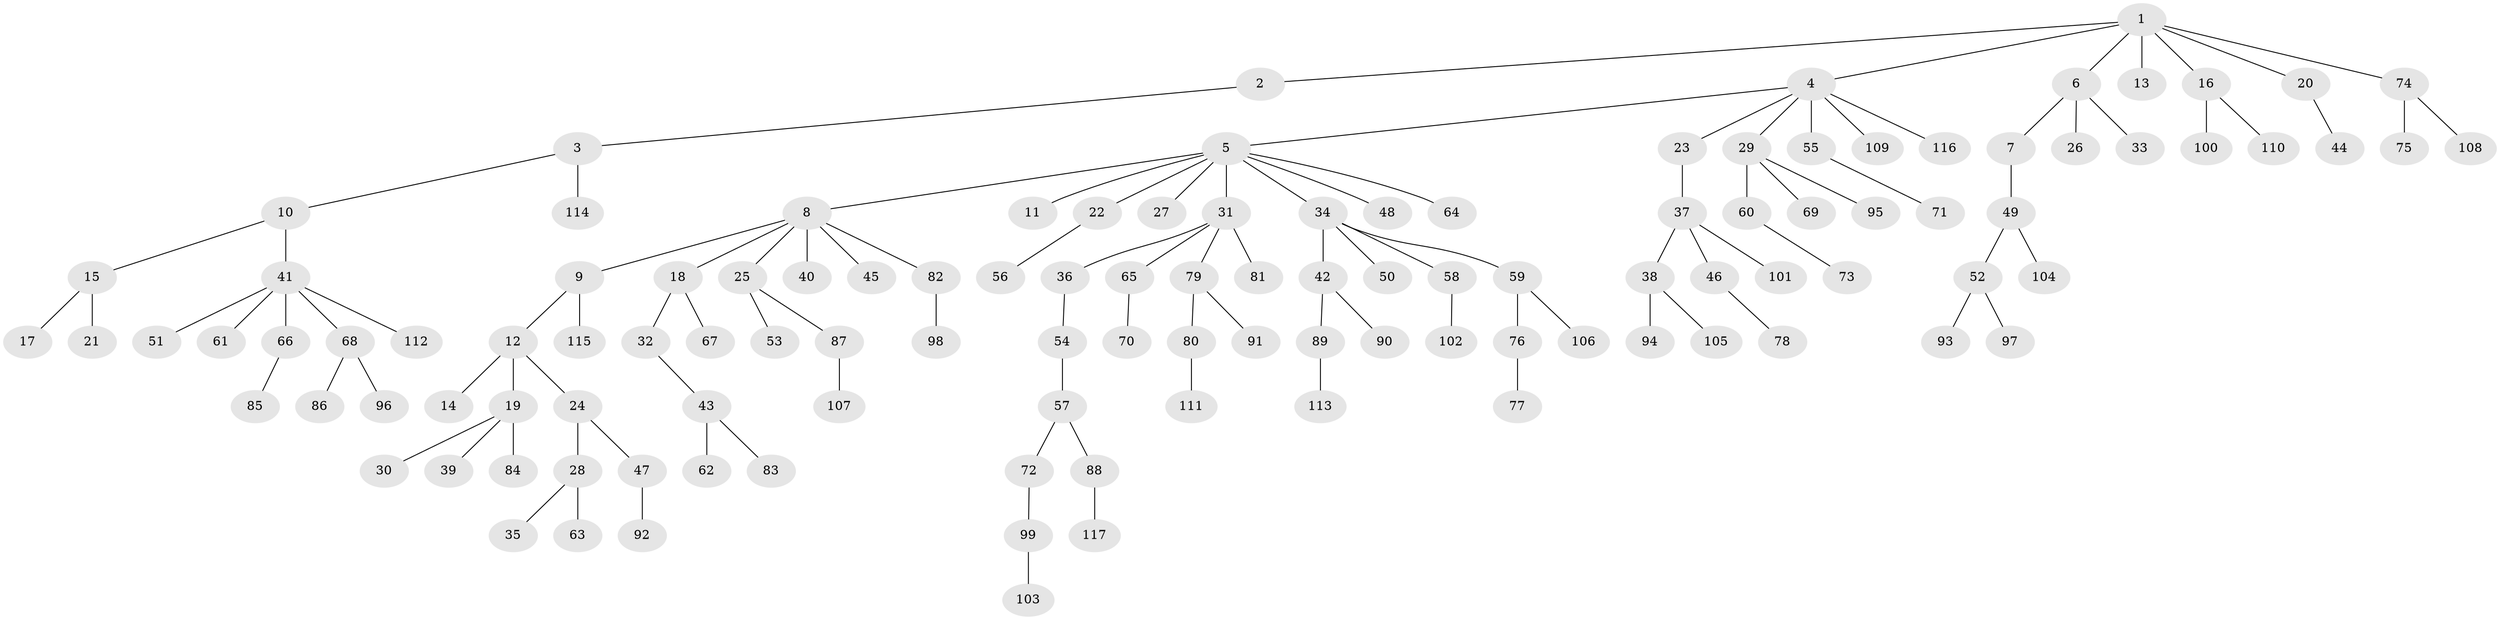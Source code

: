 // Generated by graph-tools (version 1.1) at 2025/11/02/27/25 16:11:27]
// undirected, 117 vertices, 116 edges
graph export_dot {
graph [start="1"]
  node [color=gray90,style=filled];
  1;
  2;
  3;
  4;
  5;
  6;
  7;
  8;
  9;
  10;
  11;
  12;
  13;
  14;
  15;
  16;
  17;
  18;
  19;
  20;
  21;
  22;
  23;
  24;
  25;
  26;
  27;
  28;
  29;
  30;
  31;
  32;
  33;
  34;
  35;
  36;
  37;
  38;
  39;
  40;
  41;
  42;
  43;
  44;
  45;
  46;
  47;
  48;
  49;
  50;
  51;
  52;
  53;
  54;
  55;
  56;
  57;
  58;
  59;
  60;
  61;
  62;
  63;
  64;
  65;
  66;
  67;
  68;
  69;
  70;
  71;
  72;
  73;
  74;
  75;
  76;
  77;
  78;
  79;
  80;
  81;
  82;
  83;
  84;
  85;
  86;
  87;
  88;
  89;
  90;
  91;
  92;
  93;
  94;
  95;
  96;
  97;
  98;
  99;
  100;
  101;
  102;
  103;
  104;
  105;
  106;
  107;
  108;
  109;
  110;
  111;
  112;
  113;
  114;
  115;
  116;
  117;
  1 -- 2;
  1 -- 4;
  1 -- 6;
  1 -- 13;
  1 -- 16;
  1 -- 20;
  1 -- 74;
  2 -- 3;
  3 -- 10;
  3 -- 114;
  4 -- 5;
  4 -- 23;
  4 -- 29;
  4 -- 55;
  4 -- 109;
  4 -- 116;
  5 -- 8;
  5 -- 11;
  5 -- 22;
  5 -- 27;
  5 -- 31;
  5 -- 34;
  5 -- 48;
  5 -- 64;
  6 -- 7;
  6 -- 26;
  6 -- 33;
  7 -- 49;
  8 -- 9;
  8 -- 18;
  8 -- 25;
  8 -- 40;
  8 -- 45;
  8 -- 82;
  9 -- 12;
  9 -- 115;
  10 -- 15;
  10 -- 41;
  12 -- 14;
  12 -- 19;
  12 -- 24;
  15 -- 17;
  15 -- 21;
  16 -- 100;
  16 -- 110;
  18 -- 32;
  18 -- 67;
  19 -- 30;
  19 -- 39;
  19 -- 84;
  20 -- 44;
  22 -- 56;
  23 -- 37;
  24 -- 28;
  24 -- 47;
  25 -- 53;
  25 -- 87;
  28 -- 35;
  28 -- 63;
  29 -- 60;
  29 -- 69;
  29 -- 95;
  31 -- 36;
  31 -- 65;
  31 -- 79;
  31 -- 81;
  32 -- 43;
  34 -- 42;
  34 -- 50;
  34 -- 58;
  34 -- 59;
  36 -- 54;
  37 -- 38;
  37 -- 46;
  37 -- 101;
  38 -- 94;
  38 -- 105;
  41 -- 51;
  41 -- 61;
  41 -- 66;
  41 -- 68;
  41 -- 112;
  42 -- 89;
  42 -- 90;
  43 -- 62;
  43 -- 83;
  46 -- 78;
  47 -- 92;
  49 -- 52;
  49 -- 104;
  52 -- 93;
  52 -- 97;
  54 -- 57;
  55 -- 71;
  57 -- 72;
  57 -- 88;
  58 -- 102;
  59 -- 76;
  59 -- 106;
  60 -- 73;
  65 -- 70;
  66 -- 85;
  68 -- 86;
  68 -- 96;
  72 -- 99;
  74 -- 75;
  74 -- 108;
  76 -- 77;
  79 -- 80;
  79 -- 91;
  80 -- 111;
  82 -- 98;
  87 -- 107;
  88 -- 117;
  89 -- 113;
  99 -- 103;
}
